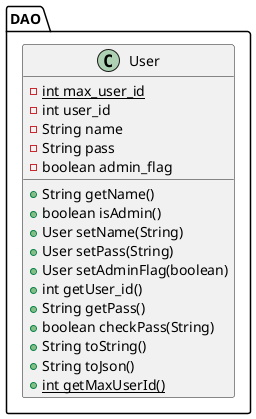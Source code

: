 @startuml
class DAO.User {
- {static} int max_user_id
- int user_id
- String name
- String pass
- boolean admin_flag
+ String getName()
+ boolean isAdmin()
+ User setName(String)
+ User setPass(String)
+ User setAdminFlag(boolean)
+ int getUser_id()
+ String getPass()
+ boolean checkPass(String)
+ String toString()
+ String toJson()
+ {static} int getMaxUserId()
}
@enduml